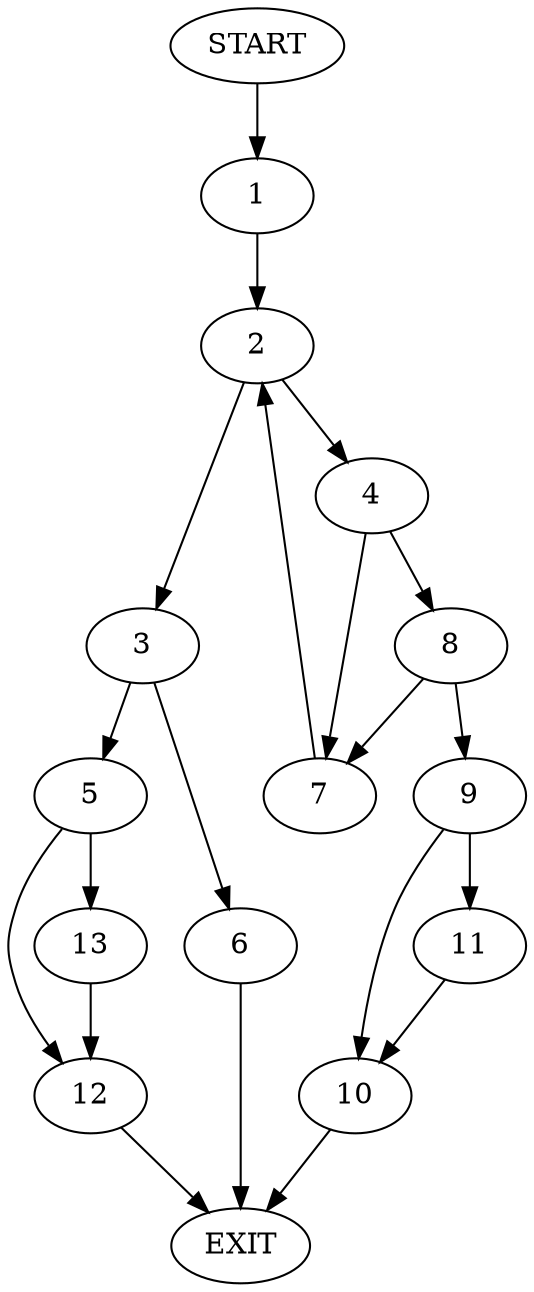 digraph {
0 [label="START"]
14 [label="EXIT"]
0 -> 1
1 -> 2
2 -> 3
2 -> 4
3 -> 5
3 -> 6
4 -> 7
4 -> 8
7 -> 2
8 -> 9
8 -> 7
9 -> 10
9 -> 11
11 -> 10
10 -> 14
5 -> 12
5 -> 13
6 -> 14
13 -> 12
12 -> 14
}
